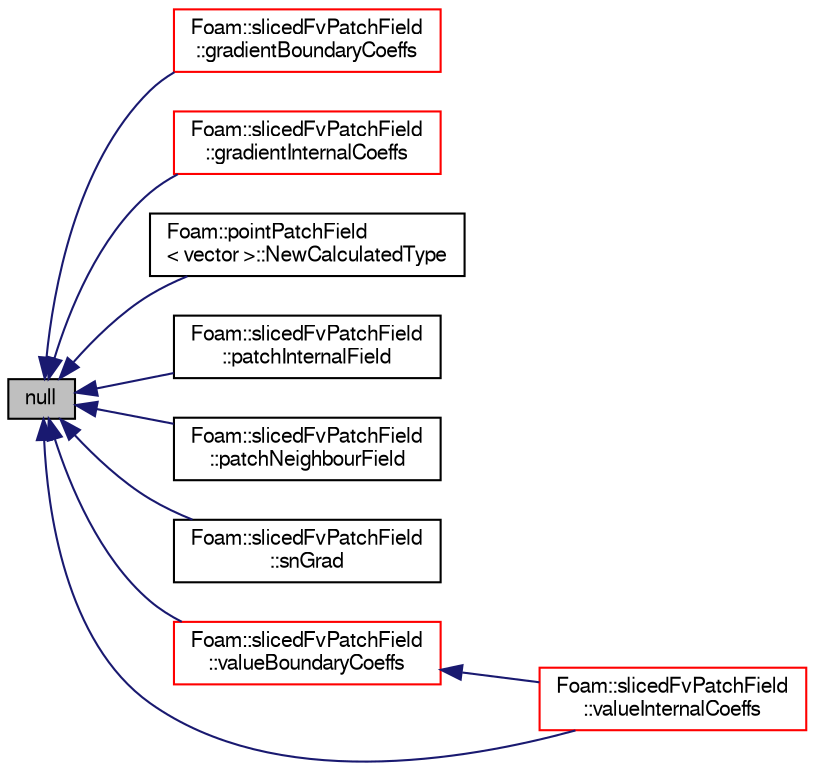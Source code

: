 digraph "null"
{
  bgcolor="transparent";
  edge [fontname="FreeSans",fontsize="10",labelfontname="FreeSans",labelfontsize="10"];
  node [fontname="FreeSans",fontsize="10",shape=record];
  rankdir="LR";
  Node43 [label="null",height=0.2,width=0.4,color="black", fillcolor="grey75", style="filled", fontcolor="black"];
  Node43 -> Node44 [dir="back",color="midnightblue",fontsize="10",style="solid",fontname="FreeSans"];
  Node44 [label="Foam::slicedFvPatchField\l::gradientBoundaryCoeffs",height=0.2,width=0.4,color="red",URL="$a21994.html#aa96c9200cdd52d1806c6de044661f0f0",tooltip="Return the matrix source coefficients corresponding to the. "];
  Node43 -> Node47 [dir="back",color="midnightblue",fontsize="10",style="solid",fontname="FreeSans"];
  Node47 [label="Foam::slicedFvPatchField\l::gradientInternalCoeffs",height=0.2,width=0.4,color="red",URL="$a21994.html#acfc2155b5e8a256253770a1f0b2a840b",tooltip="Return the matrix diagonal coefficients corresponding to the. "];
  Node43 -> Node48 [dir="back",color="midnightblue",fontsize="10",style="solid",fontname="FreeSans"];
  Node48 [label="Foam::pointPatchField\l\< vector \>::NewCalculatedType",height=0.2,width=0.4,color="black",URL="$a22946.html#ace958f723c946295896d240e226d424b",tooltip="Return a pointer to a new CalculatedpointPatchField created on. "];
  Node43 -> Node49 [dir="back",color="midnightblue",fontsize="10",style="solid",fontname="FreeSans"];
  Node49 [label="Foam::slicedFvPatchField\l::patchInternalField",height=0.2,width=0.4,color="black",URL="$a21994.html#acb7f087df7d84101b86667e2a5a78997",tooltip="Return internal field next to patch as patch field. "];
  Node43 -> Node50 [dir="back",color="midnightblue",fontsize="10",style="solid",fontname="FreeSans"];
  Node50 [label="Foam::slicedFvPatchField\l::patchNeighbourField",height=0.2,width=0.4,color="black",URL="$a21994.html#a401179a0ebae152715b34cd6ee289bbe",tooltip="Return neighbour coupled given internal cell data. "];
  Node43 -> Node51 [dir="back",color="midnightblue",fontsize="10",style="solid",fontname="FreeSans"];
  Node51 [label="Foam::slicedFvPatchField\l::snGrad",height=0.2,width=0.4,color="black",URL="$a21994.html#a7e562a40ead1e8fc57abd192e1d66b79",tooltip="Return patch-normal gradient. "];
  Node43 -> Node52 [dir="back",color="midnightblue",fontsize="10",style="solid",fontname="FreeSans"];
  Node52 [label="Foam::slicedFvPatchField\l::valueBoundaryCoeffs",height=0.2,width=0.4,color="red",URL="$a21994.html#a91b17c5b11d5369441c2de805b957c68",tooltip="Return the matrix source coefficients corresponding to the. "];
  Node52 -> Node53 [dir="back",color="midnightblue",fontsize="10",style="solid",fontname="FreeSans"];
  Node53 [label="Foam::slicedFvPatchField\l::valueInternalCoeffs",height=0.2,width=0.4,color="red",URL="$a21994.html#a2b42863403587b404576ca43b676433e",tooltip="Return the matrix diagonal coefficients corresponding to the. "];
  Node43 -> Node53 [dir="back",color="midnightblue",fontsize="10",style="solid",fontname="FreeSans"];
}
